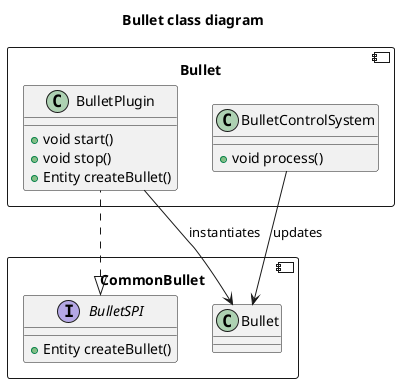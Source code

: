 @startuml
title "Bullet class diagram"
component CommonBullet {
    interface BulletSPI {
        +Entity createBullet()
    }

    class Bullet {
    }
}

component Bullet {
    class BulletControlSystem {
        +void process()
    }

    class BulletPlugin {
        +void start()
        +void stop()
        +Entity createBullet()
    }

}

BulletSPI <|.. BulletPlugin

BulletControlSystem --> CommonBullet.Bullet : updates
BulletPlugin --> CommonBullet.Bullet : instantiates
@enduml
